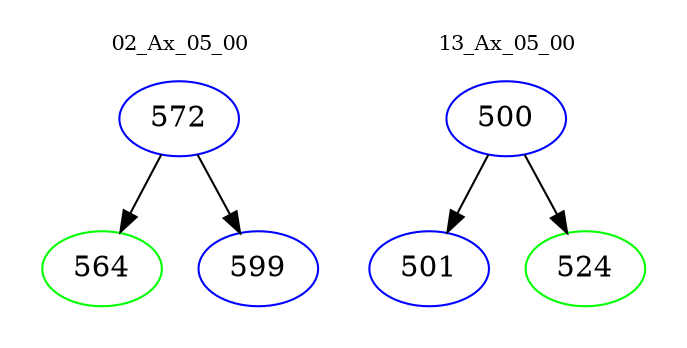 digraph{
subgraph cluster_0 {
color = white
label = "02_Ax_05_00";
fontsize=10;
T0_572 [label="572", color="blue"]
T0_572 -> T0_564 [color="black"]
T0_564 [label="564", color="green"]
T0_572 -> T0_599 [color="black"]
T0_599 [label="599", color="blue"]
}
subgraph cluster_1 {
color = white
label = "13_Ax_05_00";
fontsize=10;
T1_500 [label="500", color="blue"]
T1_500 -> T1_501 [color="black"]
T1_501 [label="501", color="blue"]
T1_500 -> T1_524 [color="black"]
T1_524 [label="524", color="green"]
}
}
